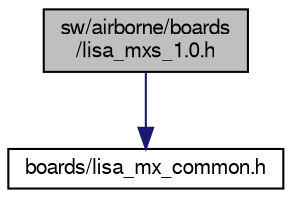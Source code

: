 digraph "sw/airborne/boards/lisa_mxs_1.0.h"
{
  edge [fontname="FreeSans",fontsize="10",labelfontname="FreeSans",labelfontsize="10"];
  node [fontname="FreeSans",fontsize="10",shape=record];
  Node1 [label="sw/airborne/boards\l/lisa_mxs_1.0.h",height=0.2,width=0.4,color="black", fillcolor="grey75", style="filled", fontcolor="black"];
  Node1 -> Node2 [color="midnightblue",fontsize="10",style="solid",fontname="FreeSans"];
  Node2 [label="boards/lisa_mx_common.h",height=0.2,width=0.4,color="black", fillcolor="white", style="filled",URL="$lisa__mx__common_8h.html"];
}
